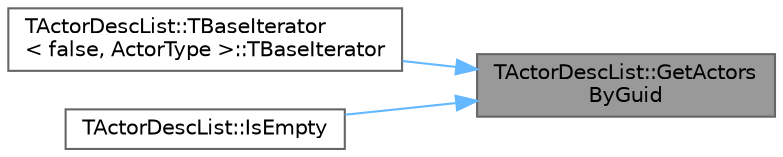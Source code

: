 digraph "TActorDescList::GetActorsByGuid"
{
 // INTERACTIVE_SVG=YES
 // LATEX_PDF_SIZE
  bgcolor="transparent";
  edge [fontname=Helvetica,fontsize=10,labelfontname=Helvetica,labelfontsize=10];
  node [fontname=Helvetica,fontsize=10,shape=box,height=0.2,width=0.4];
  rankdir="RL";
  Node1 [id="Node000001",label="TActorDescList::GetActors\lByGuid",height=0.2,width=0.4,color="gray40", fillcolor="grey60", style="filled", fontcolor="black",tooltip=" "];
  Node1 -> Node2 [id="edge1_Node000001_Node000002",dir="back",color="steelblue1",style="solid",tooltip=" "];
  Node2 [id="Node000002",label="TActorDescList::TBaseIterator\l\< false, ActorType \>::TBaseIterator",height=0.2,width=0.4,color="grey40", fillcolor="white", style="filled",URL="$d8/d7a/classTActorDescList_1_1TBaseIterator.html#a77b227243fd2fbefc83638f4626c3a30",tooltip=" "];
  Node1 -> Node3 [id="edge2_Node000001_Node000003",dir="back",color="steelblue1",style="solid",tooltip=" "];
  Node3 [id="Node000003",label="TActorDescList::IsEmpty",height=0.2,width=0.4,color="grey40", fillcolor="white", style="filled",URL="$d0/d9f/classTActorDescList.html#a398a5edddb5efaf459028811ac11caa7",tooltip=" "];
}
